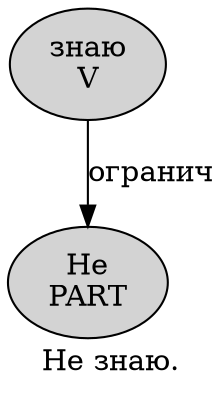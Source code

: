 digraph SENTENCE_2325 {
	graph [label="Не знаю."]
	node [style=filled]
		0 [label="Не
PART" color="" fillcolor=lightgray penwidth=1 shape=ellipse]
		1 [label="знаю
V" color="" fillcolor=lightgray penwidth=1 shape=ellipse]
			1 -> 0 [label="огранич"]
}